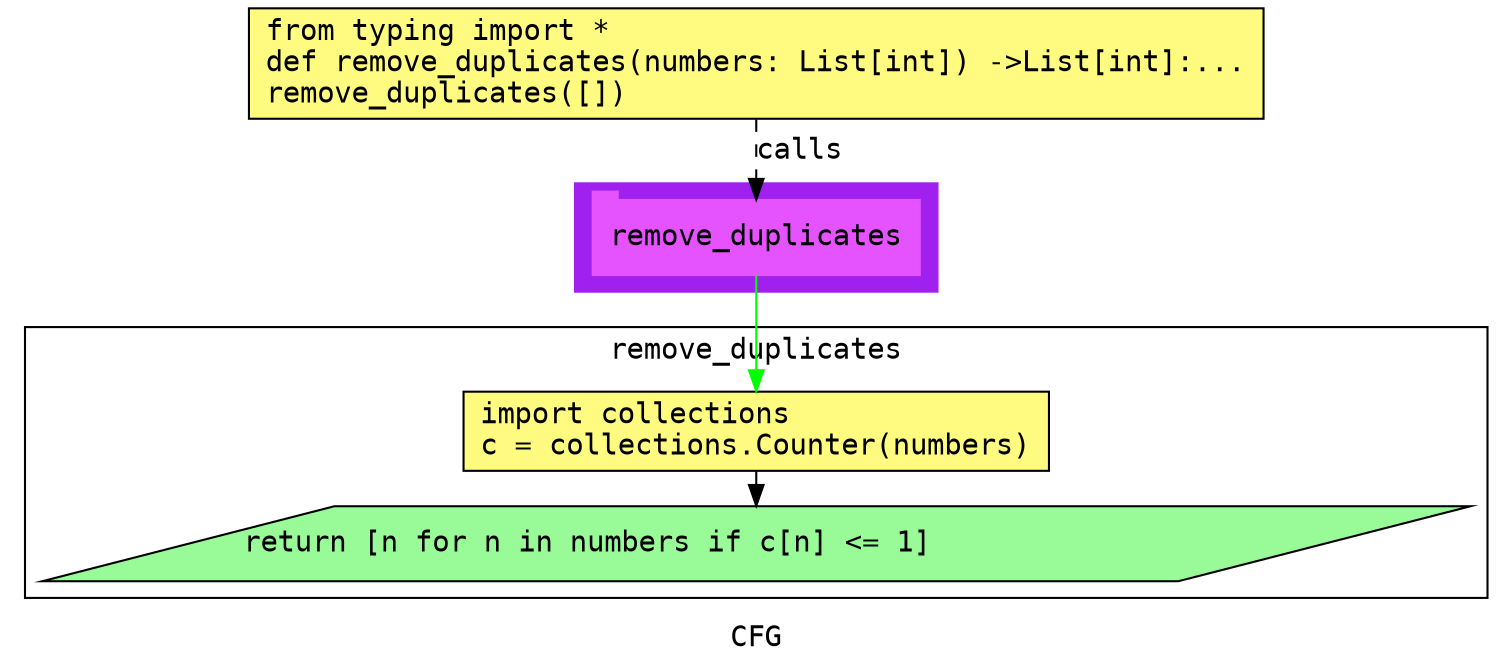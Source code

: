 digraph cluster948CFG {
	graph [bb="0,0,694,314",
		compound=True,
		fontname="DejaVu Sans Mono",
		label=CFG,
		lheight=0.21,
		lp="347,11.5",
		lwidth=0.35,
		pack=False,
		rankdir=TB,
		ranksep=0.02
	];
	node [fontname="DejaVu Sans Mono",
		label="\N"
	];
	edge [fontname="DejaVu Sans Mono"];
	subgraph cluster_1 {
		graph [bb="260,178,434,230",
			color=purple,
			compound=true,
			fontname="DejaVu Sans Mono",
			label="",
			rankdir=TB,
			ranksep=0.02,
			shape=tab,
			style=filled
		];
		node [fontname="DejaVu Sans Mono"];
		edge [fontname="DejaVu Sans Mono"];
		8	[color="#E552FF",
			height=0.5,
			label=remove_duplicates,
			linenum="[9]",
			pos="347,204",
			shape=tab,
			style=filled,
			width=2.1806];
	}
	subgraph cluster4remove_duplicates {
		graph [bb="8,31,686,161",
			compound=True,
			fontname="DejaVu Sans Mono",
			label=remove_duplicates,
			lheight=0.21,
			lp="347,149.5",
			lwidth=1.96,
			pack=False,
			rankdir=TB,
			ranksep=0.02
		];
		node [fontname="DejaVu Sans Mono"];
		edge [fontname="DejaVu Sans Mono"];
		subgraph cluster_3 {
			graph [color=purple,
				compound=true,
				fontname="DejaVu Sans Mono",
				label="",
				rankdir=TB,
				ranksep=0.02,
				shape=tab,
				style=filled
			];
			node [fontname="DejaVu Sans Mono"];
			edge [fontname="DejaVu Sans Mono"];
		}
		3	[fillcolor="#FFFB81",
			height=0.52778,
			label="import collections\lc = collections.Counter(numbers)\l",
			linenum="[5, 6]",
			pos="347,111",
			shape=rectangle,
			style="filled,solid",
			width=3.9028];
		5	[fillcolor="#98fb98",
			height=0.5,
			label="return [n for n in numbers if c[n] <= 1]\l",
			linenum="[7]",
			pos="347,57",
			shape=parallelogram,
			style="filled,solid",
			width=9.1853];
		3 -> 5	[color=black,
			pos="e,347,75.216 347,91.813 347,89.708 347,87.527 347,85.334"];
	}
	1	[fillcolor="#FFFB81",
		height=0.73611,
		label="from typing import *\ldef remove_duplicates(numbers: List[int]) ->List[int]:...\lremove_duplicates([])\l",
		linenum="[1]",
		pos="347,287.5",
		shape=rectangle,
		style="filled,solid",
		width=6.7639];
	1 -> 8	[label=calls,
		lp="368,245.5",
		pos="e,347,222.13 347,260.71 347,251.66 347,241.47 347,232.3",
		style=dashed];
	8 -> 3	[color=green,
		pos="e,347,130.29 347,185.88 347,173.12 347,155.4 347,140.52"];
}
